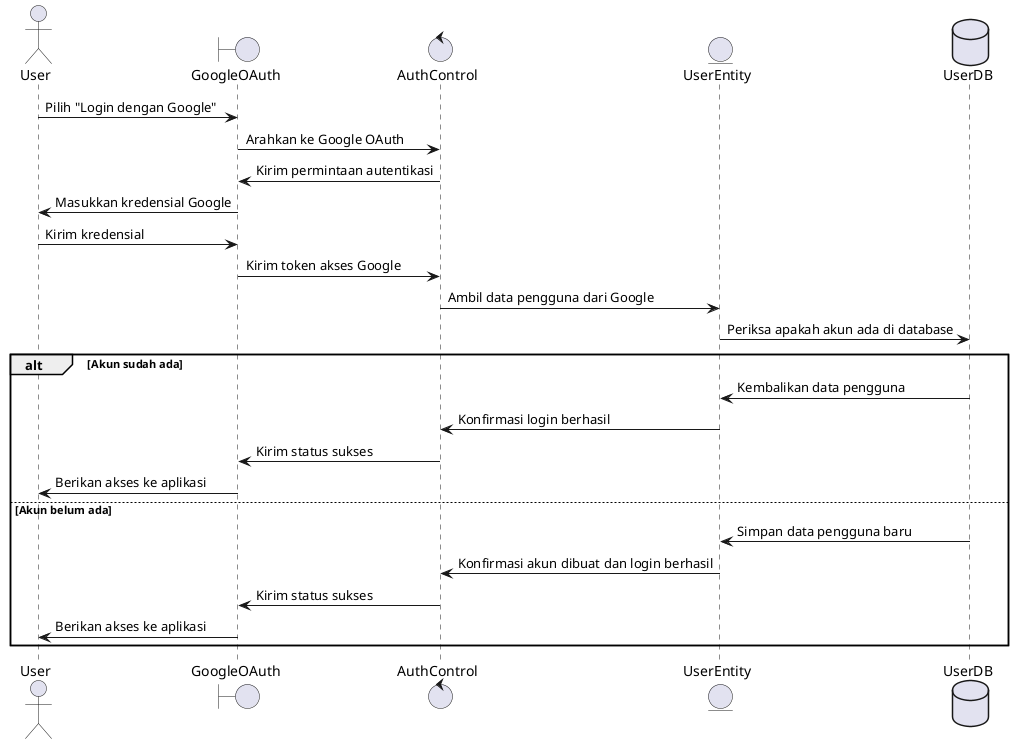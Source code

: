 @startuml
actor       User           as Foo1
boundary    GoogleOAuth    as Foo2
control     AuthControl    as Foo3
entity      UserEntity     as Foo4
database    UserDB         as Foo5

Foo1 -> Foo2 : Pilih "Login dengan Google"
Foo2 -> Foo3 : Arahkan ke Google OAuth
Foo3 -> Foo2 : Kirim permintaan autentikasi
Foo2 -> Foo1 : Masukkan kredensial Google
Foo1 -> Foo2 : Kirim kredensial
Foo2 -> Foo3 : Kirim token akses Google
Foo3 -> Foo4 : Ambil data pengguna dari Google
Foo4 -> Foo5 : Periksa apakah akun ada di database
alt Akun sudah ada
    Foo5 -> Foo4 : Kembalikan data pengguna
    Foo4 -> Foo3 : Konfirmasi login berhasil
    Foo3 -> Foo2 : Kirim status sukses
    Foo2 -> Foo1 : Berikan akses ke aplikasi
else Akun belum ada
    Foo5 -> Foo4 : Simpan data pengguna baru
    Foo4 -> Foo3 : Konfirmasi akun dibuat dan login berhasil
    Foo3 -> Foo2 : Kirim status sukses
    Foo2 -> Foo1 : Berikan akses ke aplikasi
end
@enduml
